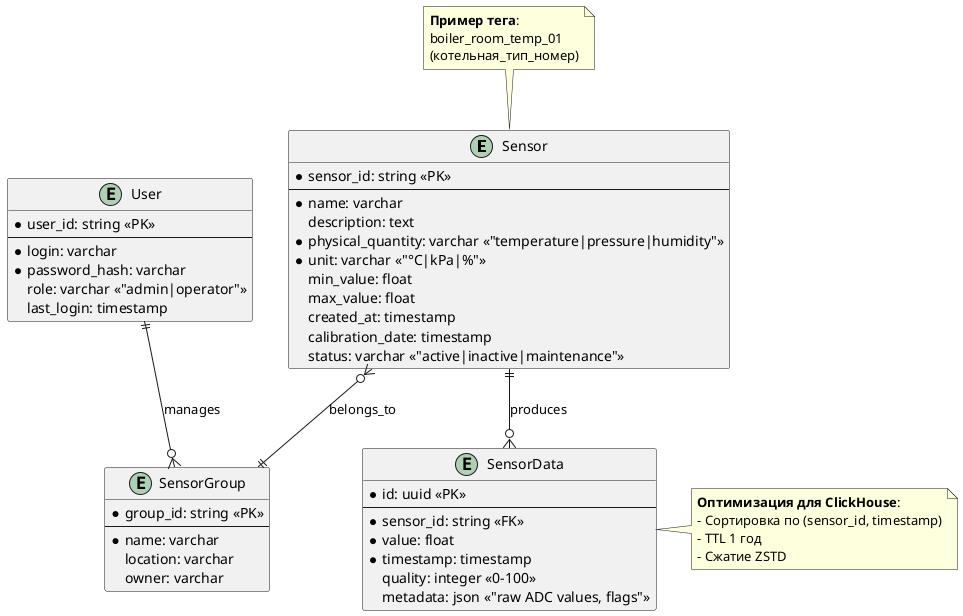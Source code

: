 @startuml
entity "Sensor" {
  *sensor_id: string <<PK>>
  --
  *name: varchar
  description: text
  *physical_quantity: varchar <<"temperature|pressure|humidity">>
  *unit: varchar <<"°C|kPa|%">>
  min_value: float
  max_value: float
  created_at: timestamp
  calibration_date: timestamp
  status: varchar <<"active|inactive|maintenance">>
}

entity "SensorGroup" {
  *group_id: string <<PK>>
  --
  *name: varchar
  location: varchar
  owner: varchar
}

entity "SensorData" {
  *id: uuid <<PK>>
  --
  *sensor_id: string <<FK>>
  *value: float
  *timestamp: timestamp
  quality: integer <<0-100>>
  metadata: json <<"raw ADC values, flags">>
}

entity "User" {
  *user_id: string <<PK>>
  --
  *login: varchar
  *password_hash: varchar
  role: varchar <<"admin|operator">>
  last_login: timestamp
}

Sensor }o--|| SensorGroup : "belongs_to"
Sensor ||--o{ SensorData : "produces"
User ||--o{ SensorGroup : "manages"

note top of Sensor
  **Пример тега**: 
  boiler_room_temp_01
  (котельная_тип_номер)
end note

note right of SensorData
  **Оптимизация для ClickHouse**:
  - Сортировка по (sensor_id, timestamp)
  - TTL 1 год
  - Сжатие ZSTD
end note
@enduml